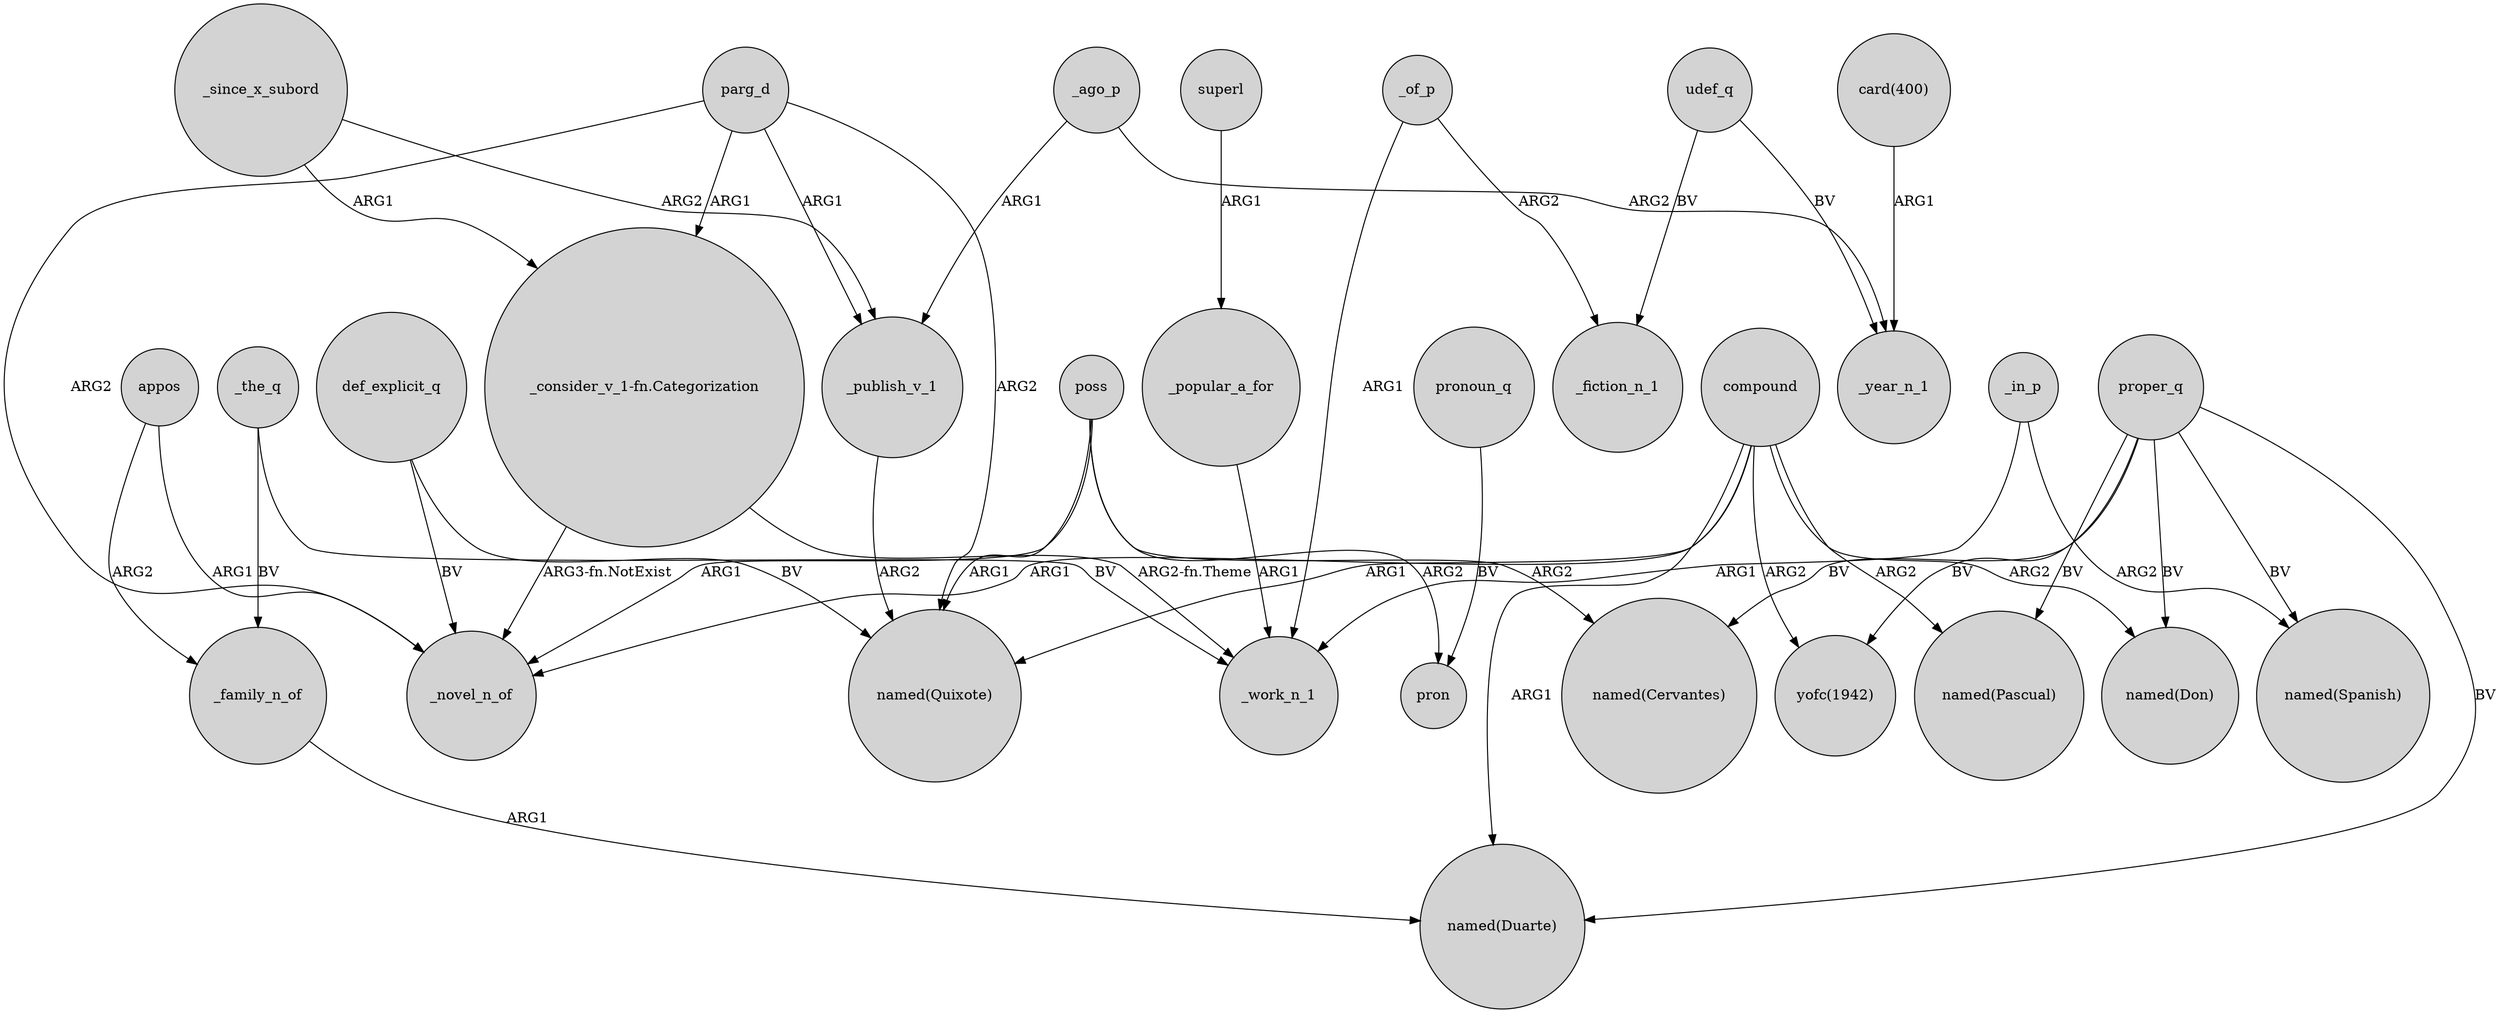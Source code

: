 digraph {
	node [shape=circle style=filled]
	appos -> _novel_n_of [label=ARG1]
	proper_q -> "named(Don)" [label=BV]
	_of_p -> _work_n_1 [label=ARG1]
	"_consider_v_1-fn.Categorization" -> _novel_n_of [label="ARG3-fn.NotExist"]
	superl -> _popular_a_for [label=ARG1]
	poss -> "named(Quixote)" [label=ARG1]
	_since_x_subord -> _publish_v_1 [label=ARG2]
	proper_q -> "named(Cervantes)" [label=BV]
	poss -> pron [label=ARG2]
	poss -> "named(Cervantes)" [label=ARG2]
	_since_x_subord -> "_consider_v_1-fn.Categorization" [label=ARG1]
	proper_q -> "named(Duarte)" [label=BV]
	parg_d -> "named(Quixote)" [label=ARG2]
	compound -> "named(Don)" [label=ARG2]
	poss -> _novel_n_of [label=ARG1]
	parg_d -> "_consider_v_1-fn.Categorization" [label=ARG1]
	_the_q -> _family_n_of [label=BV]
	_in_p -> _work_n_1 [label=ARG1]
	udef_q -> _fiction_n_1 [label=BV]
	def_explicit_q -> _novel_n_of [label=BV]
	parg_d -> _novel_n_of [label=ARG2]
	"card(400)" -> _year_n_1 [label=ARG1]
	_of_p -> _fiction_n_1 [label=ARG2]
	_popular_a_for -> _work_n_1 [label=ARG1]
	pronoun_q -> pron [label=BV]
	_ago_p -> _year_n_1 [label=ARG2]
	_family_n_of -> "named(Duarte)" [label=ARG1]
	parg_d -> _publish_v_1 [label=ARG1]
	def_explicit_q -> "named(Quixote)" [label=BV]
	compound -> _novel_n_of [label=ARG1]
	compound -> "named(Duarte)" [label=ARG1]
	proper_q -> "named(Spanish)" [label=BV]
	"_consider_v_1-fn.Categorization" -> _work_n_1 [label="ARG2-fn.Theme"]
	_publish_v_1 -> "named(Quixote)" [label=ARG2]
	appos -> _family_n_of [label=ARG2]
	udef_q -> _year_n_1 [label=BV]
	_ago_p -> _publish_v_1 [label=ARG1]
	compound -> "yofc(1942)" [label=ARG2]
	proper_q -> "yofc(1942)" [label=BV]
	compound -> "named(Pascual)" [label=ARG2]
	_in_p -> "named(Spanish)" [label=ARG2]
	proper_q -> "named(Pascual)" [label=BV]
	compound -> "named(Quixote)" [label=ARG1]
	_the_q -> _work_n_1 [label=BV]
}
